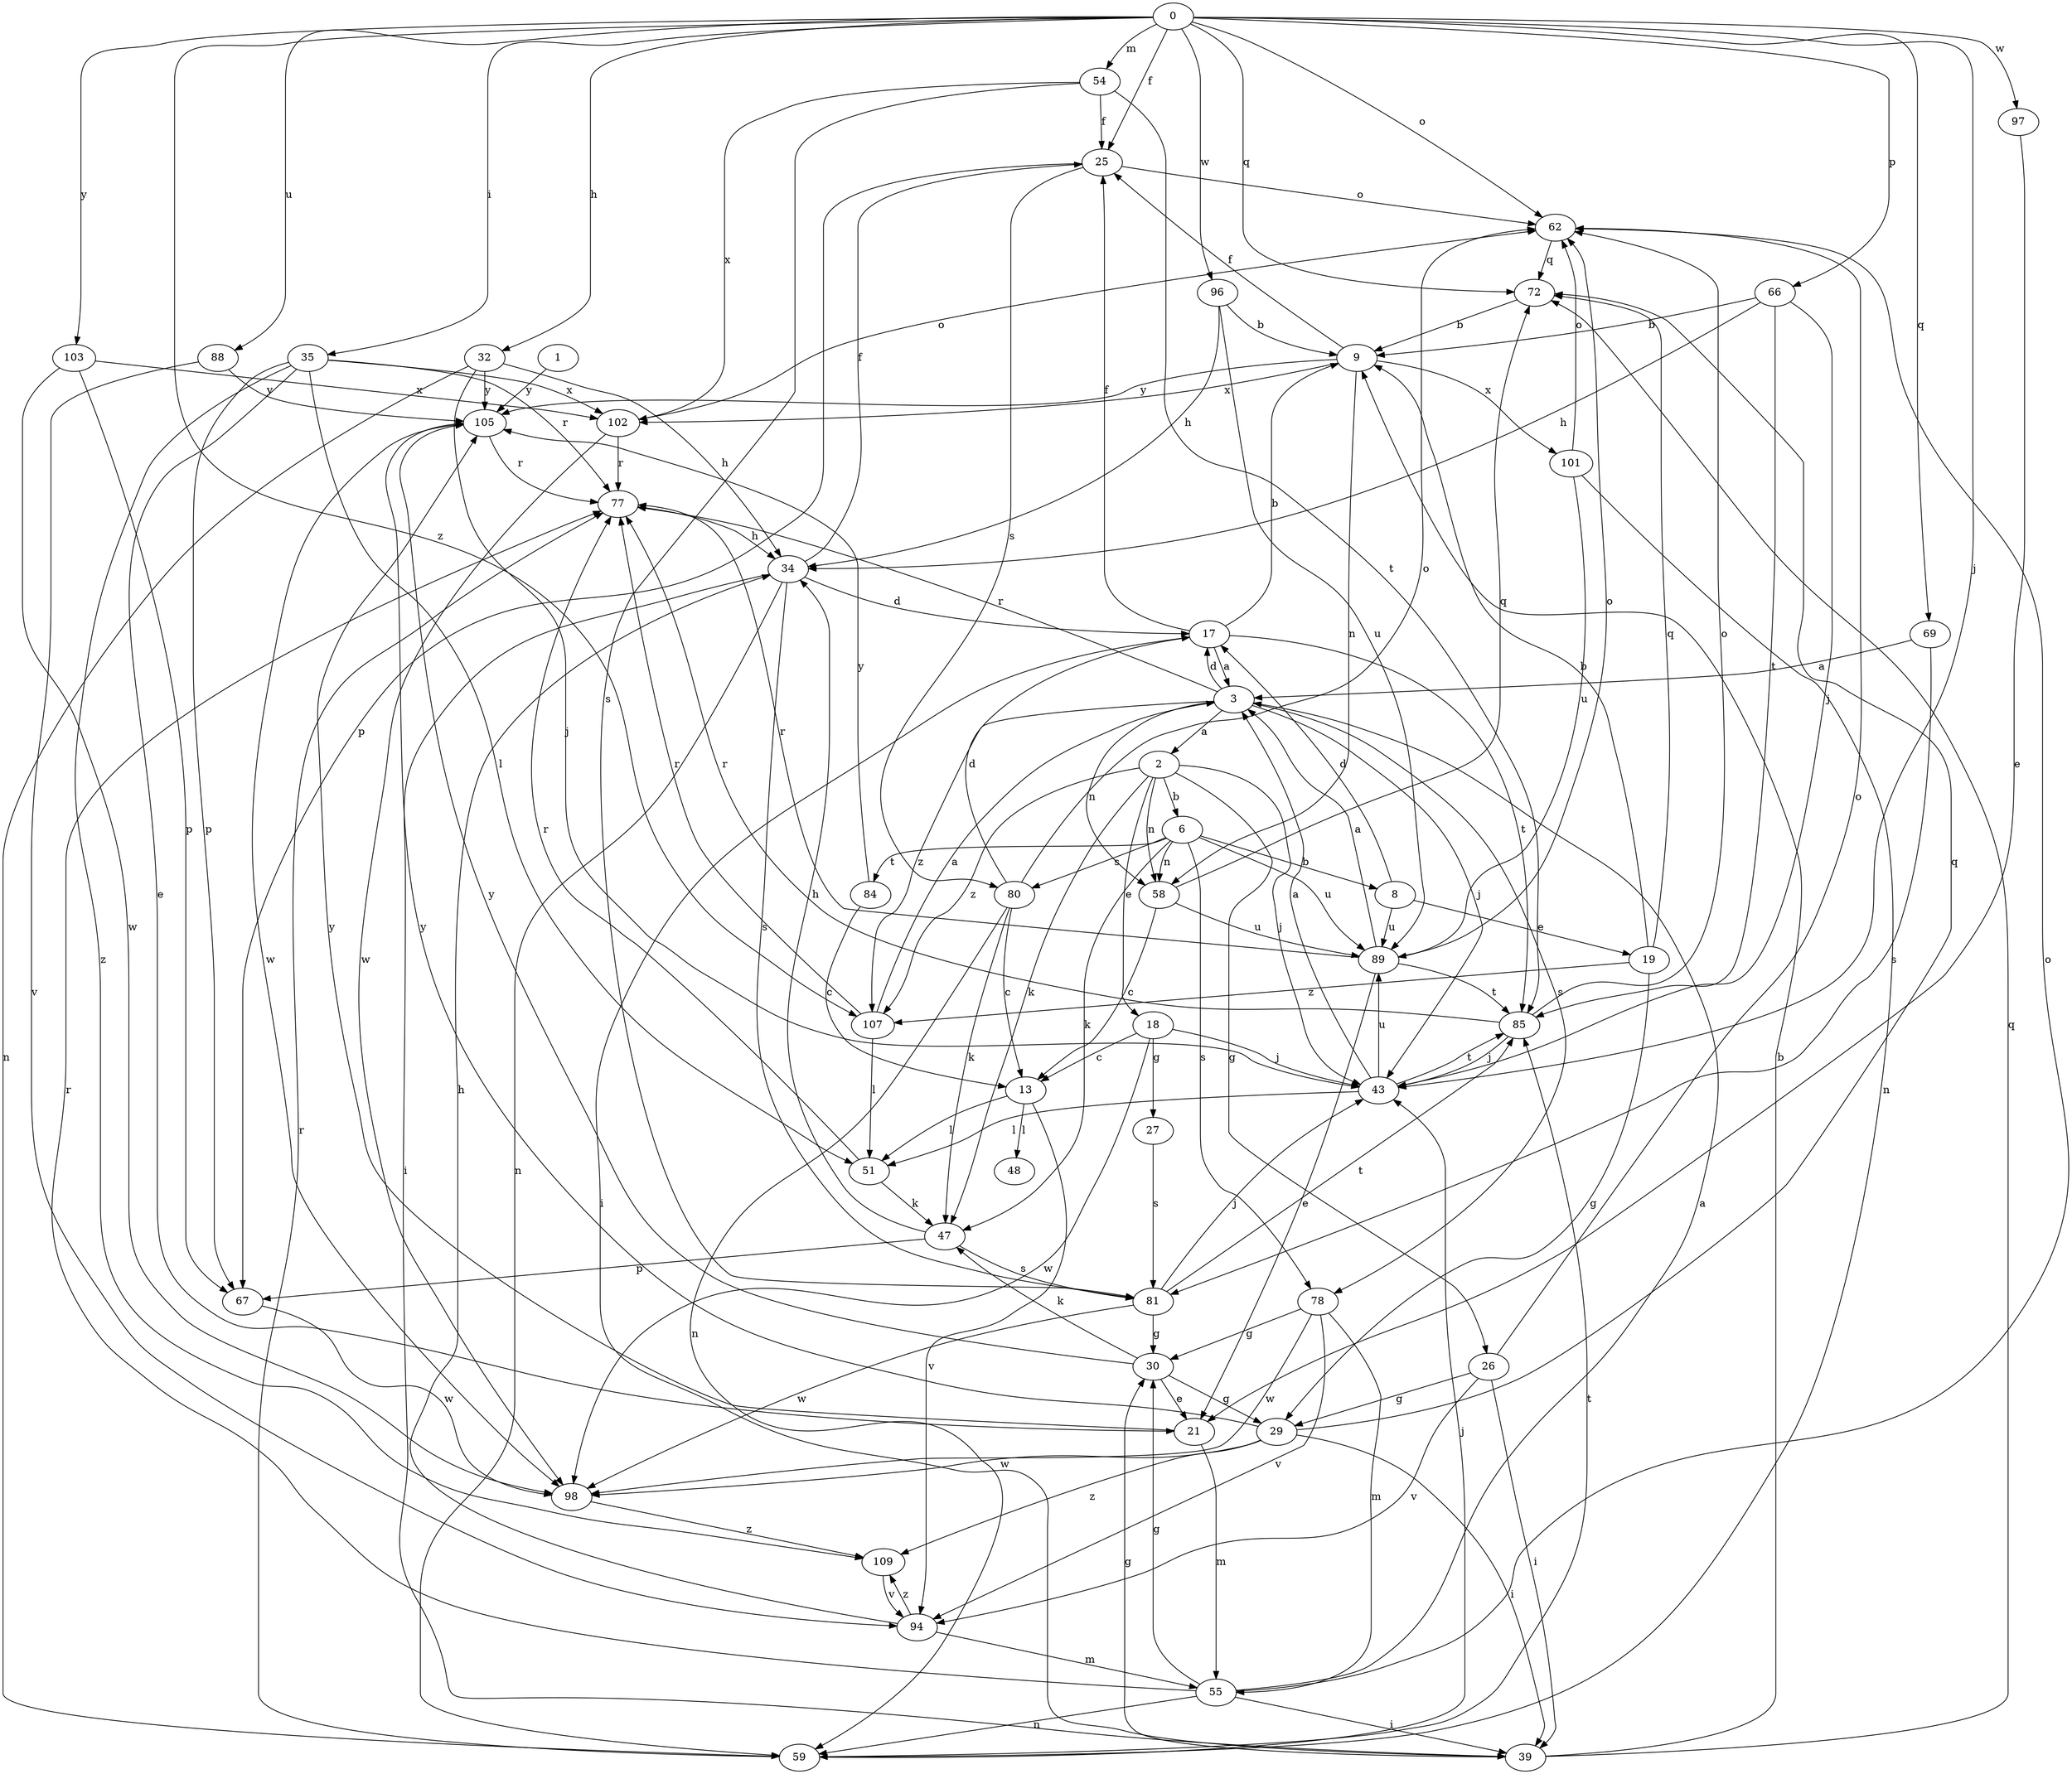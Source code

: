 strict digraph  {
0;
1;
2;
3;
6;
8;
9;
13;
17;
18;
19;
21;
25;
26;
27;
29;
30;
32;
34;
35;
39;
43;
47;
48;
51;
54;
55;
58;
59;
62;
66;
67;
69;
72;
77;
78;
80;
81;
84;
85;
88;
89;
94;
96;
97;
98;
101;
102;
103;
105;
107;
109;
0 -> 25  [label=f];
0 -> 32  [label=h];
0 -> 35  [label=i];
0 -> 43  [label=j];
0 -> 54  [label=m];
0 -> 62  [label=o];
0 -> 66  [label=p];
0 -> 69  [label=q];
0 -> 72  [label=q];
0 -> 88  [label=u];
0 -> 96  [label=w];
0 -> 97  [label=w];
0 -> 103  [label=y];
0 -> 107  [label=z];
1 -> 105  [label=y];
2 -> 6  [label=b];
2 -> 18  [label=e];
2 -> 26  [label=g];
2 -> 43  [label=j];
2 -> 47  [label=k];
2 -> 58  [label=n];
2 -> 107  [label=z];
3 -> 2  [label=a];
3 -> 17  [label=d];
3 -> 43  [label=j];
3 -> 58  [label=n];
3 -> 77  [label=r];
3 -> 78  [label=s];
3 -> 107  [label=z];
6 -> 8  [label=b];
6 -> 47  [label=k];
6 -> 58  [label=n];
6 -> 78  [label=s];
6 -> 80  [label=s];
6 -> 84  [label=t];
6 -> 89  [label=u];
8 -> 17  [label=d];
8 -> 19  [label=e];
8 -> 89  [label=u];
9 -> 25  [label=f];
9 -> 58  [label=n];
9 -> 101  [label=x];
9 -> 102  [label=x];
9 -> 105  [label=y];
13 -> 48  [label=l];
13 -> 51  [label=l];
13 -> 94  [label=v];
17 -> 3  [label=a];
17 -> 9  [label=b];
17 -> 25  [label=f];
17 -> 39  [label=i];
17 -> 85  [label=t];
18 -> 13  [label=c];
18 -> 27  [label=g];
18 -> 43  [label=j];
18 -> 98  [label=w];
19 -> 9  [label=b];
19 -> 29  [label=g];
19 -> 72  [label=q];
19 -> 107  [label=z];
21 -> 55  [label=m];
21 -> 105  [label=y];
25 -> 62  [label=o];
25 -> 67  [label=p];
25 -> 80  [label=s];
26 -> 29  [label=g];
26 -> 39  [label=i];
26 -> 62  [label=o];
26 -> 94  [label=v];
27 -> 81  [label=s];
29 -> 39  [label=i];
29 -> 72  [label=q];
29 -> 98  [label=w];
29 -> 105  [label=y];
29 -> 109  [label=z];
30 -> 21  [label=e];
30 -> 29  [label=g];
30 -> 47  [label=k];
30 -> 105  [label=y];
32 -> 34  [label=h];
32 -> 43  [label=j];
32 -> 59  [label=n];
32 -> 105  [label=y];
34 -> 17  [label=d];
34 -> 25  [label=f];
34 -> 39  [label=i];
34 -> 59  [label=n];
34 -> 81  [label=s];
35 -> 21  [label=e];
35 -> 51  [label=l];
35 -> 67  [label=p];
35 -> 77  [label=r];
35 -> 102  [label=x];
35 -> 109  [label=z];
39 -> 9  [label=b];
39 -> 30  [label=g];
39 -> 72  [label=q];
43 -> 3  [label=a];
43 -> 51  [label=l];
43 -> 85  [label=t];
43 -> 89  [label=u];
47 -> 34  [label=h];
47 -> 67  [label=p];
47 -> 81  [label=s];
51 -> 47  [label=k];
51 -> 77  [label=r];
54 -> 25  [label=f];
54 -> 81  [label=s];
54 -> 85  [label=t];
54 -> 102  [label=x];
55 -> 3  [label=a];
55 -> 30  [label=g];
55 -> 39  [label=i];
55 -> 59  [label=n];
55 -> 62  [label=o];
55 -> 77  [label=r];
58 -> 13  [label=c];
58 -> 72  [label=q];
58 -> 89  [label=u];
59 -> 43  [label=j];
59 -> 77  [label=r];
59 -> 85  [label=t];
62 -> 72  [label=q];
66 -> 9  [label=b];
66 -> 34  [label=h];
66 -> 43  [label=j];
66 -> 85  [label=t];
67 -> 98  [label=w];
69 -> 3  [label=a];
69 -> 81  [label=s];
72 -> 9  [label=b];
77 -> 34  [label=h];
78 -> 30  [label=g];
78 -> 55  [label=m];
78 -> 94  [label=v];
78 -> 98  [label=w];
80 -> 13  [label=c];
80 -> 17  [label=d];
80 -> 47  [label=k];
80 -> 59  [label=n];
80 -> 62  [label=o];
81 -> 30  [label=g];
81 -> 43  [label=j];
81 -> 85  [label=t];
81 -> 98  [label=w];
84 -> 13  [label=c];
84 -> 105  [label=y];
85 -> 43  [label=j];
85 -> 62  [label=o];
85 -> 77  [label=r];
88 -> 94  [label=v];
88 -> 105  [label=y];
89 -> 3  [label=a];
89 -> 21  [label=e];
89 -> 62  [label=o];
89 -> 77  [label=r];
89 -> 85  [label=t];
94 -> 34  [label=h];
94 -> 55  [label=m];
94 -> 109  [label=z];
96 -> 9  [label=b];
96 -> 34  [label=h];
96 -> 89  [label=u];
97 -> 21  [label=e];
98 -> 109  [label=z];
101 -> 59  [label=n];
101 -> 62  [label=o];
101 -> 89  [label=u];
102 -> 62  [label=o];
102 -> 77  [label=r];
102 -> 98  [label=w];
103 -> 67  [label=p];
103 -> 98  [label=w];
103 -> 102  [label=x];
105 -> 77  [label=r];
105 -> 98  [label=w];
107 -> 3  [label=a];
107 -> 51  [label=l];
107 -> 77  [label=r];
109 -> 94  [label=v];
}
